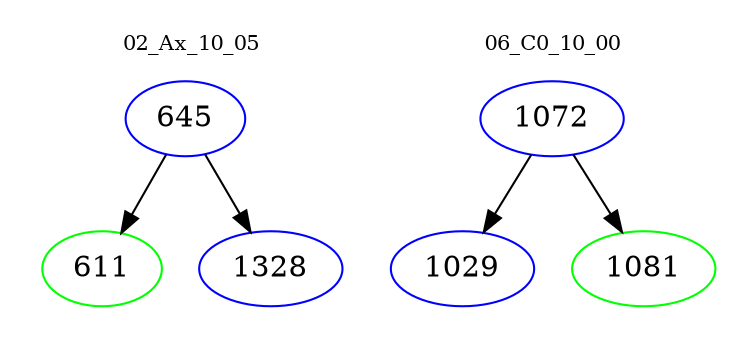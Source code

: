 digraph{
subgraph cluster_0 {
color = white
label = "02_Ax_10_05";
fontsize=10;
T0_645 [label="645", color="blue"]
T0_645 -> T0_611 [color="black"]
T0_611 [label="611", color="green"]
T0_645 -> T0_1328 [color="black"]
T0_1328 [label="1328", color="blue"]
}
subgraph cluster_1 {
color = white
label = "06_C0_10_00";
fontsize=10;
T1_1072 [label="1072", color="blue"]
T1_1072 -> T1_1029 [color="black"]
T1_1029 [label="1029", color="blue"]
T1_1072 -> T1_1081 [color="black"]
T1_1081 [label="1081", color="green"]
}
}
